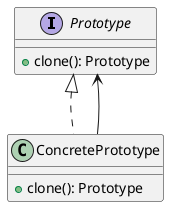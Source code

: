 @startuml prototype
interface Prototype {
    +clone(): Prototype
}

class ConcretePrototype implements Prototype {
    +clone(): Prototype
}

ConcretePrototype --> Prototype
@enduml

